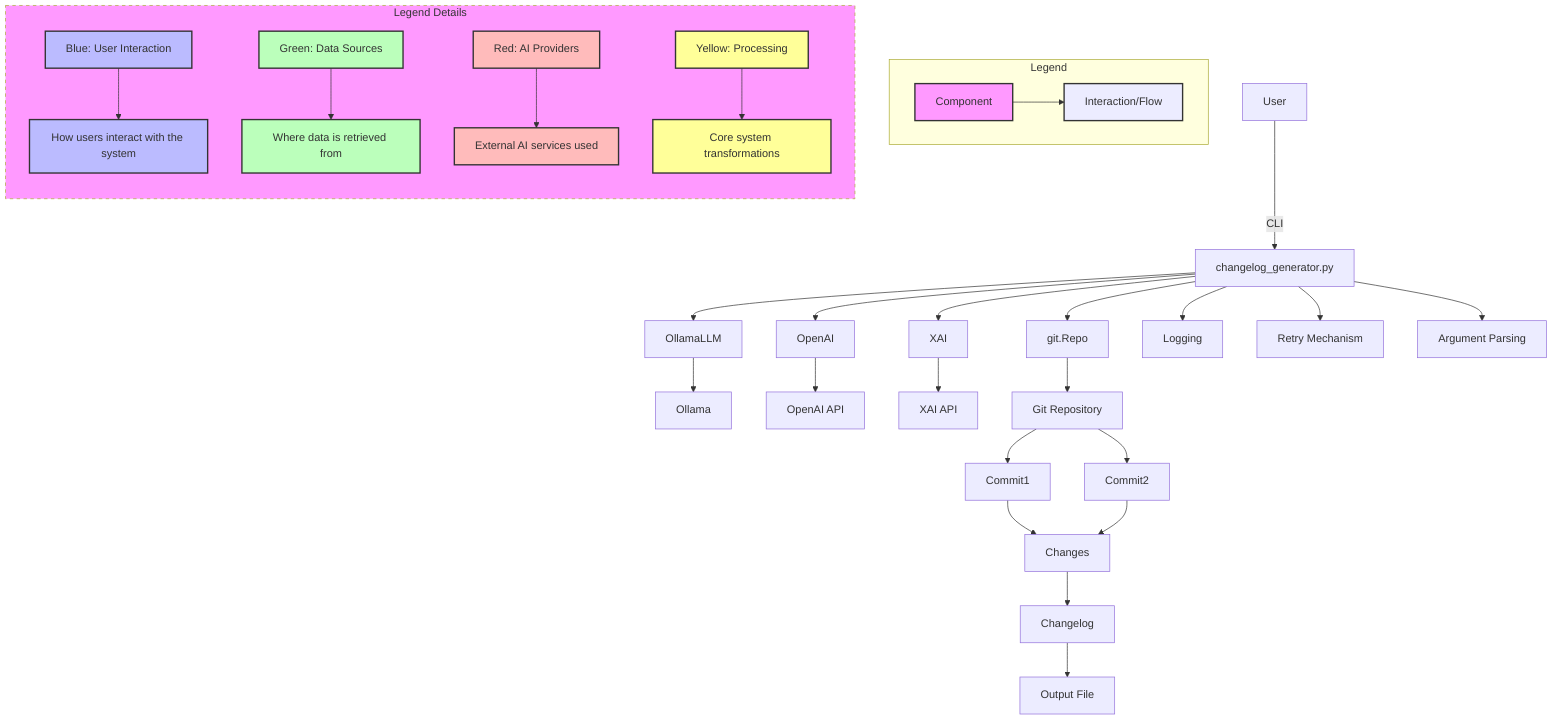 graph TD
    %% Legend
    subgraph Legend
        direction LR
        L1[Component] --> L2[Interaction/Flow]
        style L1 fill:#f9f,stroke:#333,stroke-width:2px
        style L2 stroke:#333,stroke-width:2px
    end

    %% Main Architecture
    A[User] -->|CLI| B[changelog_generator.py]
    B --> C[git.Repo]
    B --> D[OllamaLLM]
    B --> E[OpenAI]
    B --> F[XAI]
    D --> G[Ollama]
    E --> H[OpenAI API]
    F --> I[XAI API]
    C --> J[Git Repository]
    J --> K[Commit1]
    J --> L[Commit2]
    K --> M[Changes]
    L --> M
    M --> N[Changelog]
    N --> O[Output File]
    B --> P[Logging]
    B --> Q[Retry Mechanism]
    B --> R[Argument Parsing]

    %% Legend Descriptions
    subgraph LegendDetails [Legend Details]
        direction TB
        L3[Blue: User Interaction] --> L4[How users interact with the system]
        L5[Green: Data Sources] --> L6[Where data is retrieved from]
        L7[Red: AI Providers] --> L8[External AI services used]
        L9[Yellow: Processing] --> L10[Core system transformations]
    end
    
    style L3 fill:#bbf,stroke:#333,stroke-width:2px
    style L4 fill:#bbf,stroke:#333,stroke-width:2px
    style L5 fill:#bfb,stroke:#333,stroke-width:2px
    style L6 fill:#bfb,stroke:#333,stroke-width:2px
    style L7 fill:#fbb,stroke:#333,stroke-width:2px
    style L8 fill:#fbb,stroke:#333,stroke-width:2px
    style L9 fill:#ff9,stroke:#333,stroke-width:2px
    style L10 fill:#ff9,stroke:#333,stroke-width:2px
    
    style LegendDetails fill:#f9f,stroke-dasharray:5